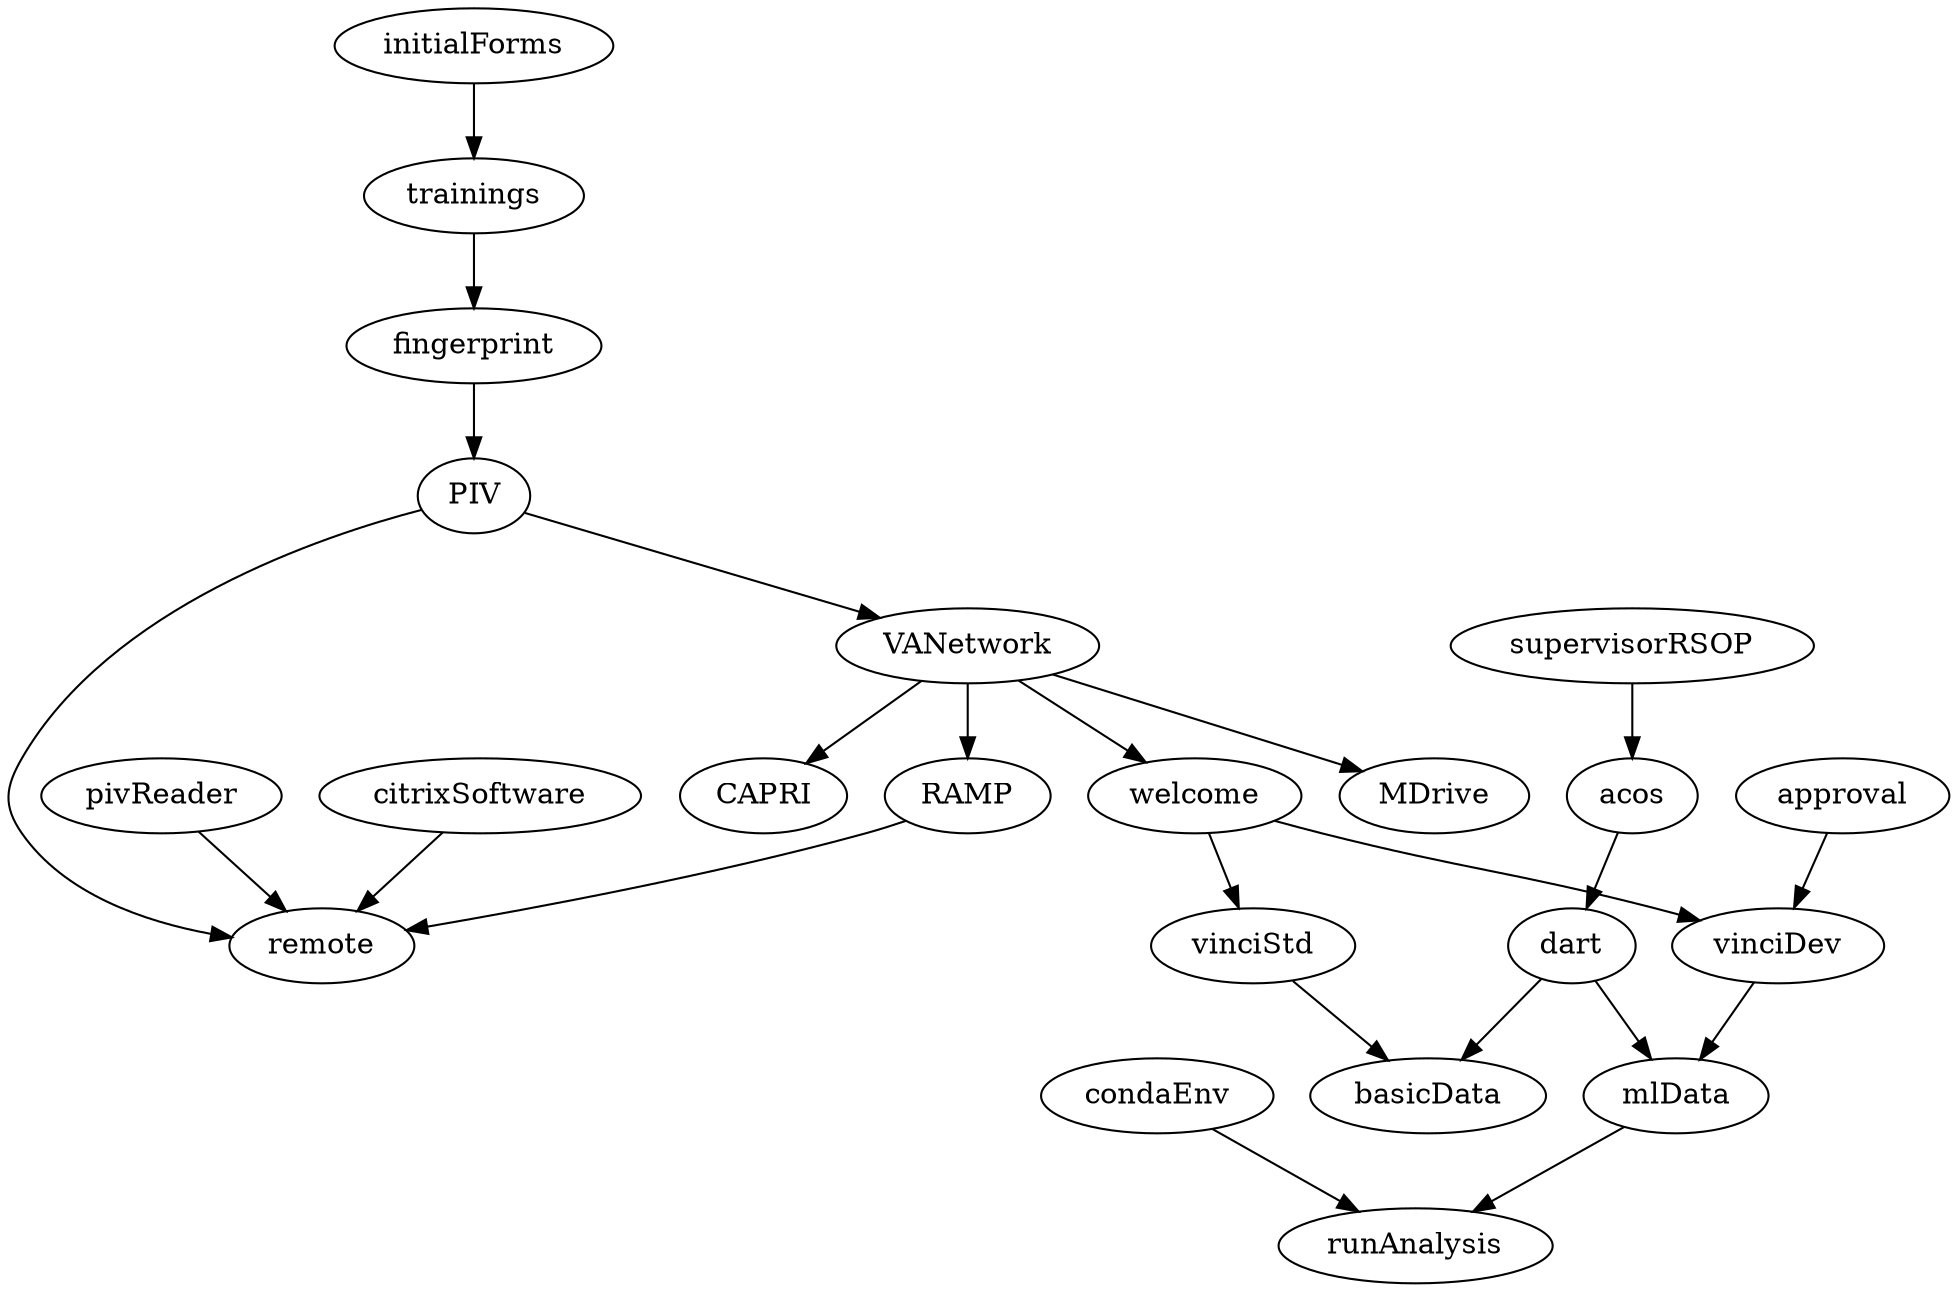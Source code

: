 digraph {

welcome -> vinciStd
welcome -> vinciDev
vinciStd -> basicData
approval -> vinciDev
vinciDev -> mlData
dart -> mlData
dart -> basicData

mlData -> runAnalysis
condaEnv -> runAnalysis

pivReader -> remote
RAMP -> remote
citrixSoftware -> remote

PIV -> VANetwork
PIV -> remote

VANetwork -> RAMP
VANetwork -> CAPRI
VANetwork -> MDrive
VANetwork -> welcome

acos -> dart

supervisorRSOP -> acos

initialForms -> trainings -> fingerprint -> PIV

// nodex[label="Node\nLabel"]

}
